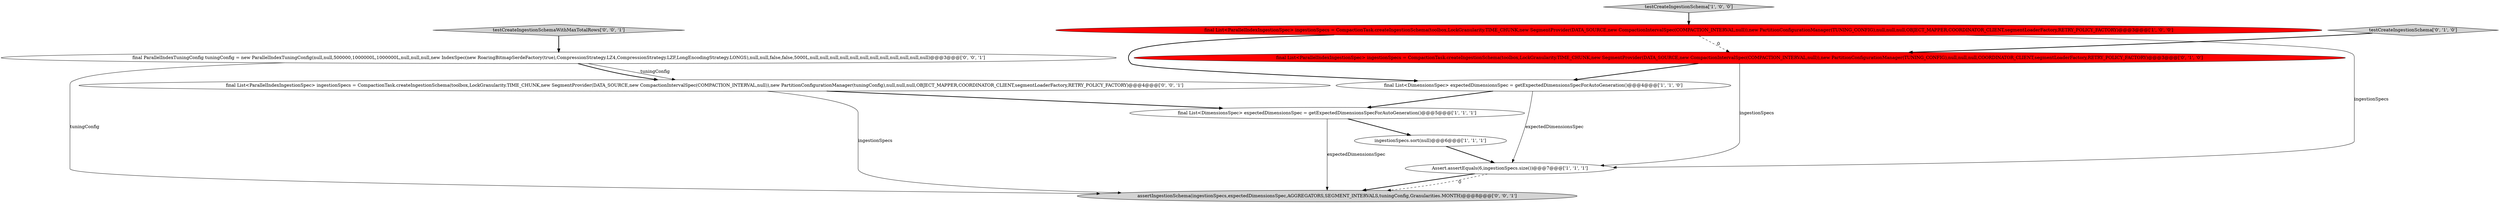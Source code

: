 digraph {
7 [style = filled, label = "testCreateIngestionSchema['0', '1', '0']", fillcolor = lightgray, shape = diamond image = "AAA0AAABBB2BBB"];
10 [style = filled, label = "assertIngestionSchema(ingestionSpecs,expectedDimensionsSpec,AGGREGATORS,SEGMENT_INTERVALS,tuningConfig,Granularities.MONTH)@@@8@@@['0', '0', '1']", fillcolor = lightgray, shape = ellipse image = "AAA0AAABBB3BBB"];
9 [style = filled, label = "final ParallelIndexTuningConfig tuningConfig = new ParallelIndexTuningConfig(null,null,500000,1000000L,1000000L,null,null,null,new IndexSpec(new RoaringBitmapSerdeFactory(true),CompressionStrategy.LZ4,CompressionStrategy.LZF,LongEncodingStrategy.LONGS),null,null,false,false,5000L,null,null,null,null,null,null,null,null,null,null,null,null)@@@3@@@['0', '0', '1']", fillcolor = white, shape = ellipse image = "AAA0AAABBB3BBB"];
4 [style = filled, label = "final List<ParallelIndexIngestionSpec> ingestionSpecs = CompactionTask.createIngestionSchema(toolbox,LockGranularity.TIME_CHUNK,new SegmentProvider(DATA_SOURCE,new CompactionIntervalSpec(COMPACTION_INTERVAL,null)),new PartitionConfigurationManager(TUNING_CONFIG),null,null,null,OBJECT_MAPPER,COORDINATOR_CLIENT,segmentLoaderFactory,RETRY_POLICY_FACTORY)@@@3@@@['1', '0', '0']", fillcolor = red, shape = ellipse image = "AAA1AAABBB1BBB"];
6 [style = filled, label = "final List<ParallelIndexIngestionSpec> ingestionSpecs = CompactionTask.createIngestionSchema(toolbox,LockGranularity.TIME_CHUNK,new SegmentProvider(DATA_SOURCE,new CompactionIntervalSpec(COMPACTION_INTERVAL,null)),new PartitionConfigurationManager(TUNING_CONFIG),null,null,null,COORDINATOR_CLIENT,segmentLoaderFactory,RETRY_POLICY_FACTORY)@@@3@@@['0', '1', '0']", fillcolor = red, shape = ellipse image = "AAA1AAABBB2BBB"];
8 [style = filled, label = "testCreateIngestionSchemaWithMaxTotalRows['0', '0', '1']", fillcolor = lightgray, shape = diamond image = "AAA0AAABBB3BBB"];
11 [style = filled, label = "final List<ParallelIndexIngestionSpec> ingestionSpecs = CompactionTask.createIngestionSchema(toolbox,LockGranularity.TIME_CHUNK,new SegmentProvider(DATA_SOURCE,new CompactionIntervalSpec(COMPACTION_INTERVAL,null)),new PartitionConfigurationManager(tuningConfig),null,null,null,OBJECT_MAPPER,COORDINATOR_CLIENT,segmentLoaderFactory,RETRY_POLICY_FACTORY)@@@4@@@['0', '0', '1']", fillcolor = white, shape = ellipse image = "AAA0AAABBB3BBB"];
3 [style = filled, label = "final List<DimensionsSpec> expectedDimensionsSpec = getExpectedDimensionsSpecForAutoGeneration()@@@4@@@['1', '1', '0']", fillcolor = white, shape = ellipse image = "AAA0AAABBB1BBB"];
2 [style = filled, label = "ingestionSpecs.sort(null)@@@6@@@['1', '1', '1']", fillcolor = white, shape = ellipse image = "AAA0AAABBB1BBB"];
5 [style = filled, label = "testCreateIngestionSchema['1', '0', '0']", fillcolor = lightgray, shape = diamond image = "AAA0AAABBB1BBB"];
0 [style = filled, label = "final List<DimensionsSpec> expectedDimensionsSpec = getExpectedDimensionsSpecForAutoGeneration()@@@5@@@['1', '1', '1']", fillcolor = white, shape = ellipse image = "AAA0AAABBB1BBB"];
1 [style = filled, label = "Assert.assertEquals(6,ingestionSpecs.size())@@@7@@@['1', '1', '1']", fillcolor = white, shape = ellipse image = "AAA0AAABBB1BBB"];
4->1 [style = solid, label="ingestionSpecs"];
3->0 [style = bold, label=""];
4->3 [style = bold, label=""];
6->3 [style = bold, label=""];
11->0 [style = bold, label=""];
9->11 [style = solid, label="tuningConfig"];
9->10 [style = solid, label="tuningConfig"];
9->11 [style = bold, label=""];
1->10 [style = dashed, label="0"];
0->10 [style = solid, label="expectedDimensionsSpec"];
4->6 [style = dashed, label="0"];
1->10 [style = bold, label=""];
2->1 [style = bold, label=""];
3->1 [style = solid, label="expectedDimensionsSpec"];
11->10 [style = solid, label="ingestionSpecs"];
5->4 [style = bold, label=""];
7->6 [style = bold, label=""];
6->1 [style = solid, label="ingestionSpecs"];
0->2 [style = bold, label=""];
8->9 [style = bold, label=""];
}
